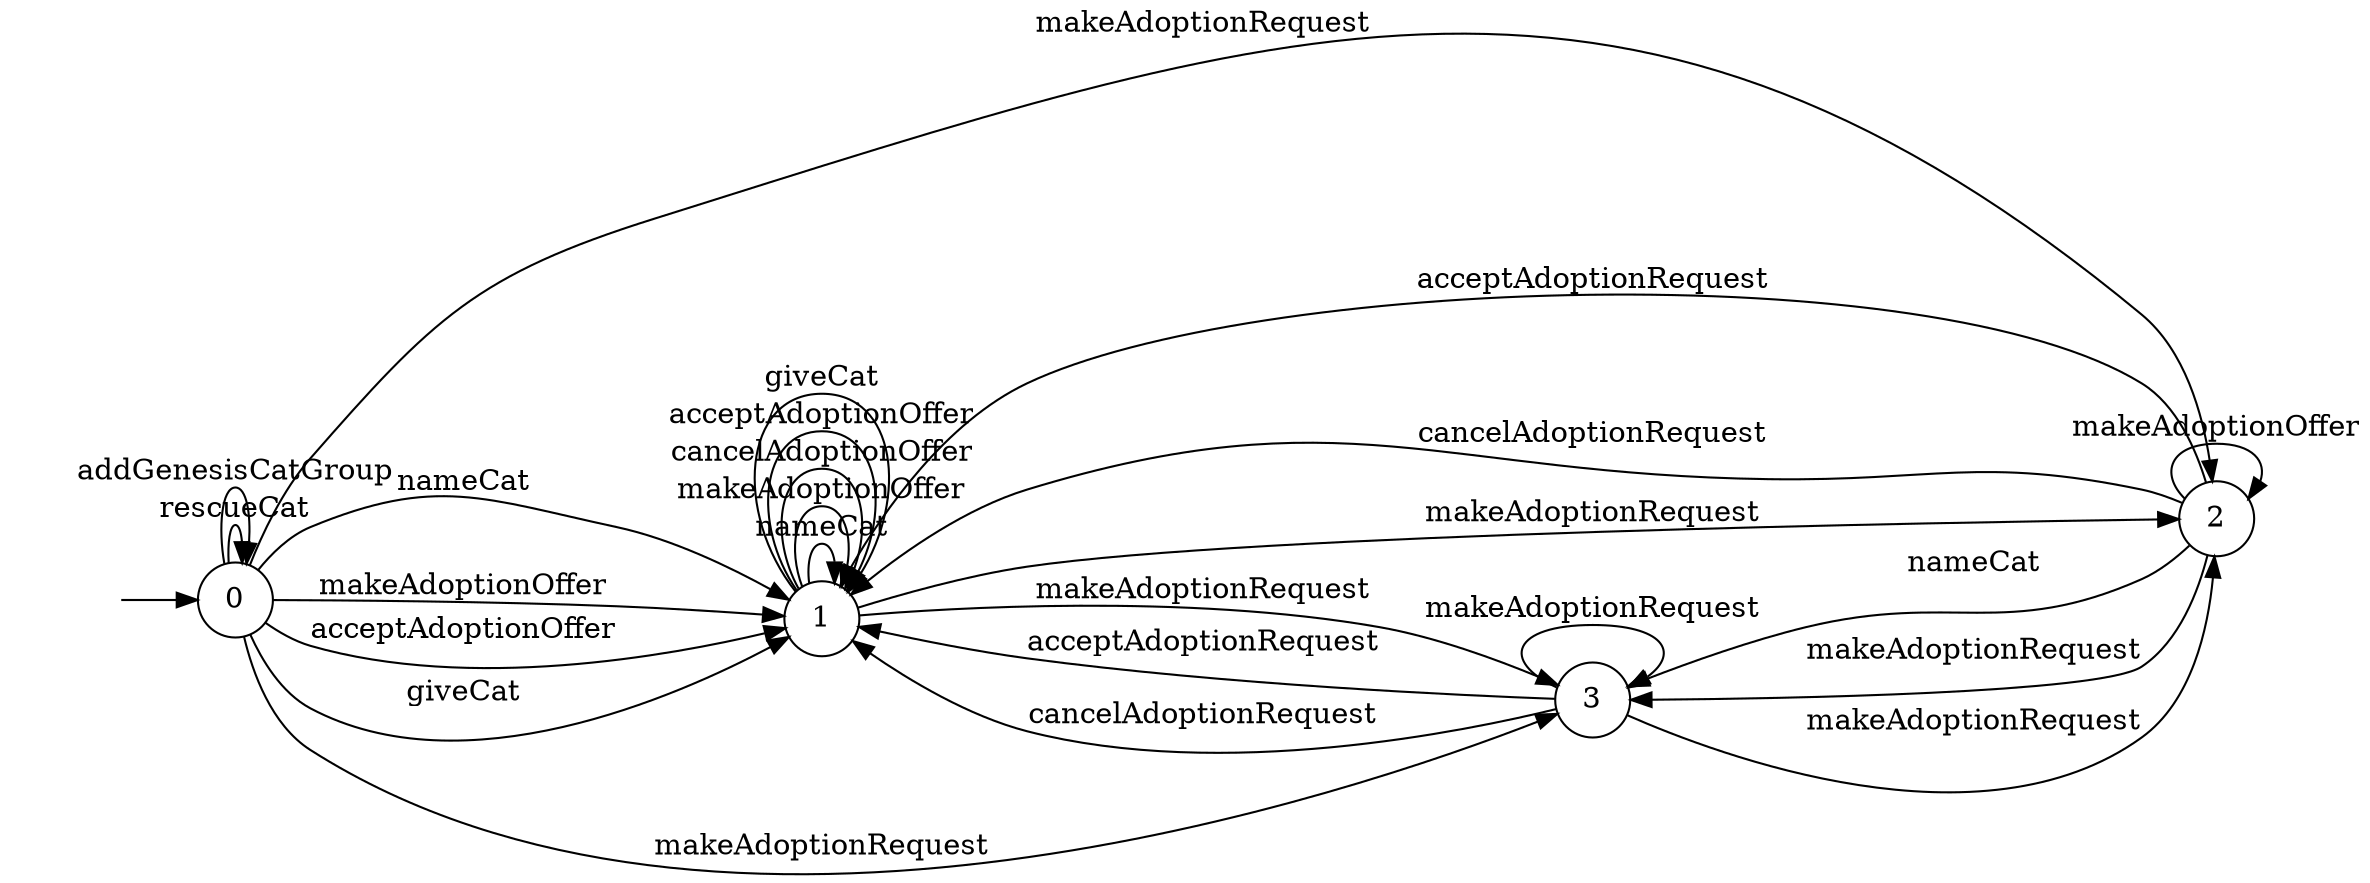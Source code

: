 digraph "./InvConPlus/Dapp-Automata-data/result/model/0x60cd862c9c687a9de49aecdc3a99b74a4fc54ab6/MoonCatRescue/FSM-2" {
	graph [rankdir=LR]
	"" [label="" shape=plaintext]
	0 [label=0 shape=circle]
	1 [label=1 shape=circle]
	3 [label=3 shape=circle]
	2 [label=2 shape=circle]
	"" -> 0 [label=""]
	0 -> 0 [label=rescueCat]
	0 -> 1 [label=nameCat]
	0 -> 1 [label=makeAdoptionOffer]
	0 -> 1 [label=acceptAdoptionOffer]
	0 -> 1 [label=giveCat]
	0 -> 3 [label=makeAdoptionRequest]
	0 -> 2 [label=makeAdoptionRequest]
	0 -> 0 [label=addGenesisCatGroup]
	2 -> 3 [label=nameCat]
	2 -> 2 [label=makeAdoptionOffer]
	2 -> 3 [label=makeAdoptionRequest]
	2 -> 1 [label=acceptAdoptionRequest]
	2 -> 1 [label=cancelAdoptionRequest]
	3 -> 3 [label=makeAdoptionRequest]
	3 -> 2 [label=makeAdoptionRequest]
	3 -> 1 [label=acceptAdoptionRequest]
	3 -> 1 [label=cancelAdoptionRequest]
	1 -> 1 [label=nameCat]
	1 -> 1 [label=makeAdoptionOffer]
	1 -> 1 [label=cancelAdoptionOffer]
	1 -> 1 [label=acceptAdoptionOffer]
	1 -> 1 [label=giveCat]
	1 -> 3 [label=makeAdoptionRequest]
	1 -> 2 [label=makeAdoptionRequest]
}
